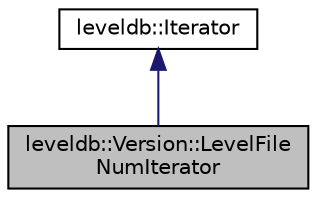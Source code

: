 digraph "leveldb::Version::LevelFileNumIterator"
{
 // LATEX_PDF_SIZE
  edge [fontname="Helvetica",fontsize="10",labelfontname="Helvetica",labelfontsize="10"];
  node [fontname="Helvetica",fontsize="10",shape=record];
  Node2 [label="leveldb::Version::LevelFile\lNumIterator",height=0.2,width=0.4,color="black", fillcolor="grey75", style="filled", fontcolor="black",tooltip=" "];
  Node3 -> Node2 [dir="back",color="midnightblue",fontsize="10",style="solid"];
  Node3 [label="leveldb::Iterator",height=0.2,width=0.4,color="black", fillcolor="white", style="filled",URL="$classleveldb_1_1_iterator.html",tooltip=" "];
}
